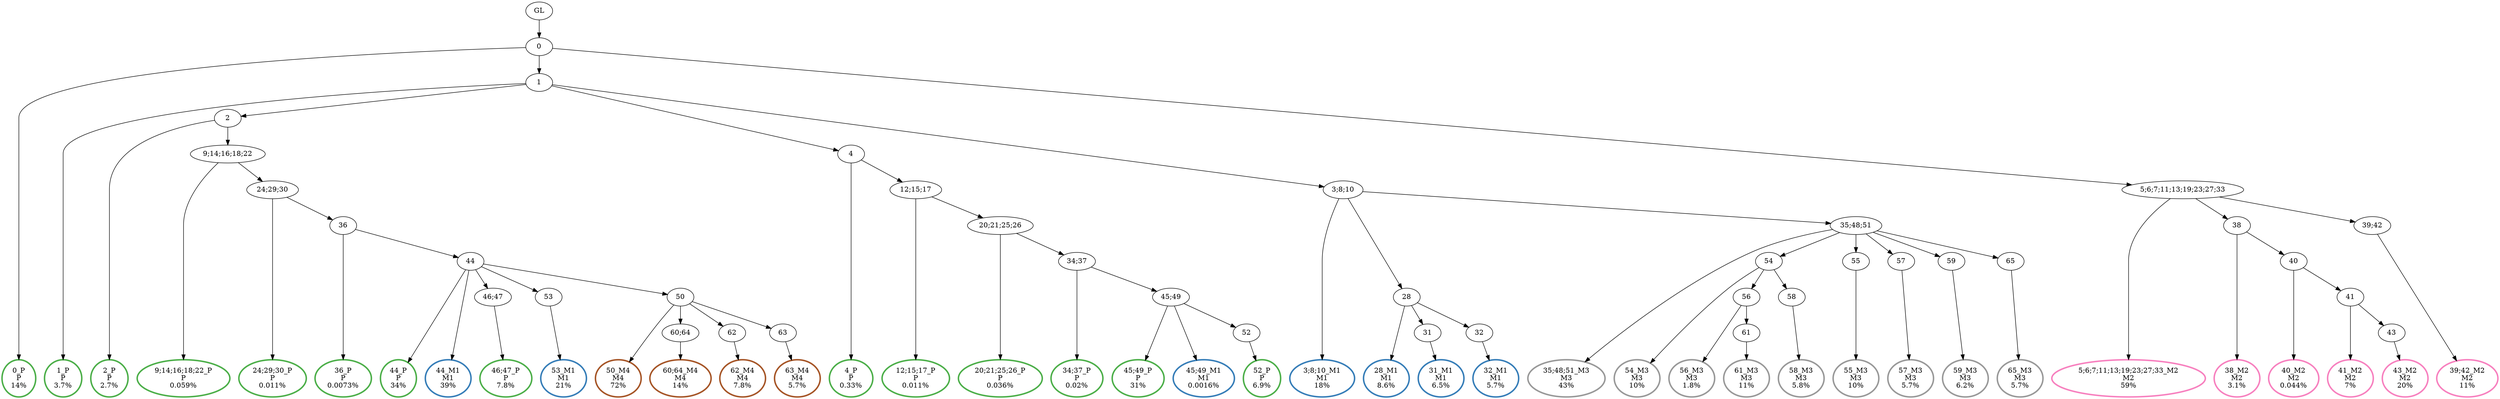 digraph T {
	{
		rank=same
		76 [penwidth=3,colorscheme=set19,color=3,label="0_P\nP\n14%"]
		74 [penwidth=3,colorscheme=set19,color=3,label="1_P\nP\n3.7%"]
		72 [penwidth=3,colorscheme=set19,color=3,label="2_P\nP\n2.7%"]
		70 [penwidth=3,colorscheme=set19,color=3,label="9;14;16;18;22_P\nP\n0.059%"]
		68 [penwidth=3,colorscheme=set19,color=3,label="24;29;30_P\nP\n0.011%"]
		66 [penwidth=3,colorscheme=set19,color=3,label="36_P\nP\n0.0073%"]
		64 [penwidth=3,colorscheme=set19,color=3,label="44_P\nP\n34%"]
		62 [penwidth=3,colorscheme=set19,color=3,label="46;47_P\nP\n7.8%"]
		60 [penwidth=3,colorscheme=set19,color=3,label="4_P\nP\n0.33%"]
		58 [penwidth=3,colorscheme=set19,color=3,label="12;15;17_P\nP\n0.011%"]
		56 [penwidth=3,colorscheme=set19,color=3,label="20;21;25;26_P\nP\n0.036%"]
		54 [penwidth=3,colorscheme=set19,color=3,label="34;37_P\nP\n0.02%"]
		52 [penwidth=3,colorscheme=set19,color=3,label="45;49_P\nP\n31%"]
		50 [penwidth=3,colorscheme=set19,color=3,label="52_P\nP\n6.9%"]
		49 [penwidth=3,colorscheme=set19,color=2,label="44_M1\nM1\n39%"]
		47 [penwidth=3,colorscheme=set19,color=2,label="53_M1\nM1\n21%"]
		45 [penwidth=3,colorscheme=set19,color=2,label="3;8;10_M1\nM1\n18%"]
		43 [penwidth=3,colorscheme=set19,color=2,label="28_M1\nM1\n8.6%"]
		41 [penwidth=3,colorscheme=set19,color=2,label="31_M1\nM1\n6.5%"]
		39 [penwidth=3,colorscheme=set19,color=2,label="32_M1\nM1\n5.7%"]
		38 [penwidth=3,colorscheme=set19,color=2,label="45;49_M1\nM1\n0.0016%"]
		36 [penwidth=3,colorscheme=set19,color=8,label="5;6;7;11;13;19;23;27;33_M2\nM2\n59%"]
		34 [penwidth=3,colorscheme=set19,color=8,label="38_M2\nM2\n3.1%"]
		32 [penwidth=3,colorscheme=set19,color=8,label="40_M2\nM2\n0.044%"]
		30 [penwidth=3,colorscheme=set19,color=8,label="41_M2\nM2\n7%"]
		28 [penwidth=3,colorscheme=set19,color=8,label="43_M2\nM2\n20%"]
		26 [penwidth=3,colorscheme=set19,color=8,label="39;42_M2\nM2\n11%"]
		24 [penwidth=3,colorscheme=set19,color=9,label="35;48;51_M3\nM3\n43%"]
		22 [penwidth=3,colorscheme=set19,color=9,label="54_M3\nM3\n10%"]
		20 [penwidth=3,colorscheme=set19,color=9,label="56_M3\nM3\n1.8%"]
		18 [penwidth=3,colorscheme=set19,color=9,label="61_M3\nM3\n11%"]
		16 [penwidth=3,colorscheme=set19,color=9,label="58_M3\nM3\n5.8%"]
		14 [penwidth=3,colorscheme=set19,color=9,label="55_M3\nM3\n10%"]
		12 [penwidth=3,colorscheme=set19,color=9,label="57_M3\nM3\n5.7%"]
		10 [penwidth=3,colorscheme=set19,color=9,label="59_M3\nM3\n6.2%"]
		8 [penwidth=3,colorscheme=set19,color=9,label="65_M3\nM3\n5.7%"]
		6 [penwidth=3,colorscheme=set19,color=7,label="50_M4\nM4\n72%"]
		4 [penwidth=3,colorscheme=set19,color=7,label="60;64_M4\nM4\n14%"]
		2 [penwidth=3,colorscheme=set19,color=7,label="62_M4\nM4\n7.8%"]
		0 [penwidth=3,colorscheme=set19,color=7,label="63_M4\nM4\n5.7%"]
	}
	78 [label="GL"]
	77 [label="0"]
	75 [label="1"]
	73 [label="2"]
	71 [label="9;14;16;18;22"]
	69 [label="24;29;30"]
	67 [label="36"]
	65 [label="44"]
	63 [label="46;47"]
	61 [label="4"]
	59 [label="12;15;17"]
	57 [label="20;21;25;26"]
	55 [label="34;37"]
	53 [label="45;49"]
	51 [label="52"]
	48 [label="53"]
	46 [label="3;8;10"]
	44 [label="28"]
	42 [label="31"]
	40 [label="32"]
	37 [label="5;6;7;11;13;19;23;27;33"]
	35 [label="38"]
	33 [label="40"]
	31 [label="41"]
	29 [label="43"]
	27 [label="39;42"]
	25 [label="35;48;51"]
	23 [label="54"]
	21 [label="56"]
	19 [label="61"]
	17 [label="58"]
	15 [label="55"]
	13 [label="57"]
	11 [label="59"]
	9 [label="65"]
	7 [label="50"]
	5 [label="60;64"]
	3 [label="62"]
	1 [label="63"]
	78 -> 77
	77 -> 76
	77 -> 75
	77 -> 37
	75 -> 74
	75 -> 73
	75 -> 61
	75 -> 46
	73 -> 72
	73 -> 71
	71 -> 70
	71 -> 69
	69 -> 68
	69 -> 67
	67 -> 66
	67 -> 65
	65 -> 64
	65 -> 63
	65 -> 49
	65 -> 48
	65 -> 7
	63 -> 62
	61 -> 60
	61 -> 59
	59 -> 58
	59 -> 57
	57 -> 56
	57 -> 55
	55 -> 54
	55 -> 53
	53 -> 52
	53 -> 51
	53 -> 38
	51 -> 50
	48 -> 47
	46 -> 45
	46 -> 44
	46 -> 25
	44 -> 43
	44 -> 42
	44 -> 40
	42 -> 41
	40 -> 39
	37 -> 36
	37 -> 35
	37 -> 27
	35 -> 34
	35 -> 33
	33 -> 32
	33 -> 31
	31 -> 30
	31 -> 29
	29 -> 28
	27 -> 26
	25 -> 24
	25 -> 23
	25 -> 15
	25 -> 13
	25 -> 11
	25 -> 9
	23 -> 22
	23 -> 21
	23 -> 17
	21 -> 20
	21 -> 19
	19 -> 18
	17 -> 16
	15 -> 14
	13 -> 12
	11 -> 10
	9 -> 8
	7 -> 6
	7 -> 5
	7 -> 3
	7 -> 1
	5 -> 4
	3 -> 2
	1 -> 0
}
